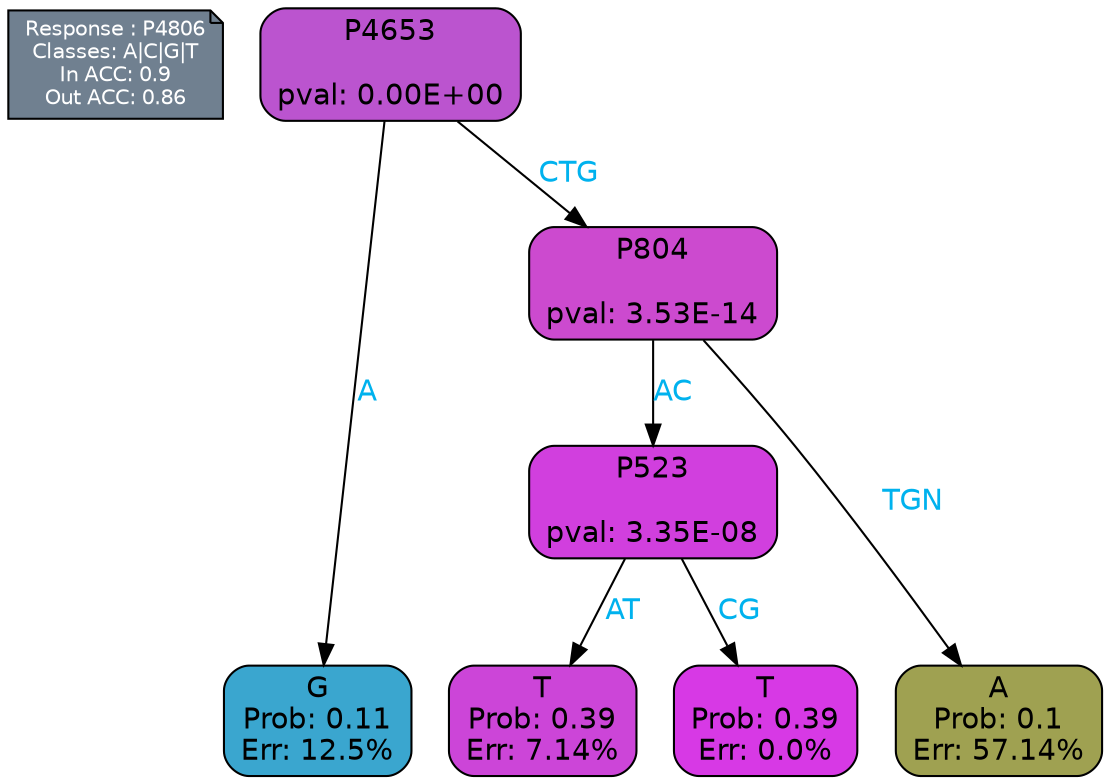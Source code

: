 digraph Tree {
node [shape=box, style="filled, rounded", color="black", fontname=helvetica] ;
graph [ranksep=equally, splines=polylines, bgcolor=transparent, dpi=600] ;
edge [fontname=helvetica] ;
LEGEND [label="Response : P4806
Classes: A|C|G|T
In ACC: 0.9
Out ACC: 0.86
",shape=note,align=left,style=filled,fillcolor="slategray",fontcolor="white",fontsize=10];1 [label="P4653

pval: 0.00E+00", fillcolor="#bb54cf"] ;
2 [label="G
Prob: 0.11
Err: 12.5%", fillcolor="#3aa6cf"] ;
3 [label="P804

pval: 3.53E-14", fillcolor="#cc4acf"] ;
4 [label="P523

pval: 3.35E-08", fillcolor="#d13fde"] ;
5 [label="T
Prob: 0.39
Err: 7.14%", fillcolor="#cc45d8"] ;
6 [label="T
Prob: 0.39
Err: 0.0%", fillcolor="#d739e5"] ;
7 [label="A
Prob: 0.1
Err: 57.14%", fillcolor="#9fa151"] ;
1 -> 2 [label="A",fontcolor=deepskyblue2] ;
1 -> 3 [label="CTG",fontcolor=deepskyblue2] ;
3 -> 4 [label="AC",fontcolor=deepskyblue2] ;
3 -> 7 [label="TGN",fontcolor=deepskyblue2] ;
4 -> 5 [label="AT",fontcolor=deepskyblue2] ;
4 -> 6 [label="CG",fontcolor=deepskyblue2] ;
{rank = same; 2;5;6;7;}{rank = same; LEGEND;1;}}